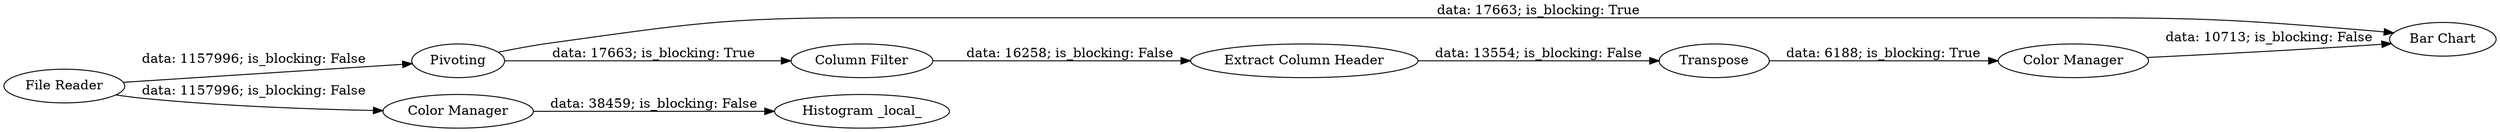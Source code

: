 digraph {
	"-5806542355935149114_18" [label=Pivoting]
	"-5806542355935149114_28" [label="Color Manager"]
	"-5806542355935149114_9" [label="Histogram _local_"]
	"-5806542355935149114_26" [label=Transpose]
	"-5806542355935149114_6" [label="File Reader"]
	"-5806542355935149114_20" [label="Bar Chart"]
	"-5806542355935149114_25" [label="Extract Column Header"]
	"-5806542355935149114_7" [label="Color Manager"]
	"-5806542355935149114_27" [label="Column Filter"]
	"-5806542355935149114_18" -> "-5806542355935149114_20" [label="data: 17663; is_blocking: True"]
	"-5806542355935149114_27" -> "-5806542355935149114_25" [label="data: 16258; is_blocking: False"]
	"-5806542355935149114_26" -> "-5806542355935149114_28" [label="data: 6188; is_blocking: True"]
	"-5806542355935149114_6" -> "-5806542355935149114_18" [label="data: 1157996; is_blocking: False"]
	"-5806542355935149114_18" -> "-5806542355935149114_27" [label="data: 17663; is_blocking: True"]
	"-5806542355935149114_25" -> "-5806542355935149114_26" [label="data: 13554; is_blocking: False"]
	"-5806542355935149114_7" -> "-5806542355935149114_9" [label="data: 38459; is_blocking: False"]
	"-5806542355935149114_6" -> "-5806542355935149114_7" [label="data: 1157996; is_blocking: False"]
	"-5806542355935149114_28" -> "-5806542355935149114_20" [label="data: 10713; is_blocking: False"]
	rankdir=LR
}
